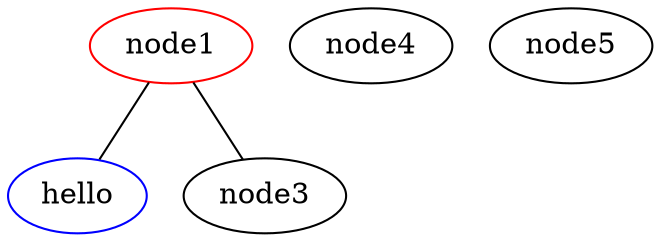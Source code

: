 graph anna {
	node1 [color = red, label=node1]
	node2 [color=blue, marta=hola, label=hello]
	node3 
	node4
	node5
	
	node1--node2
	node1--node3
}